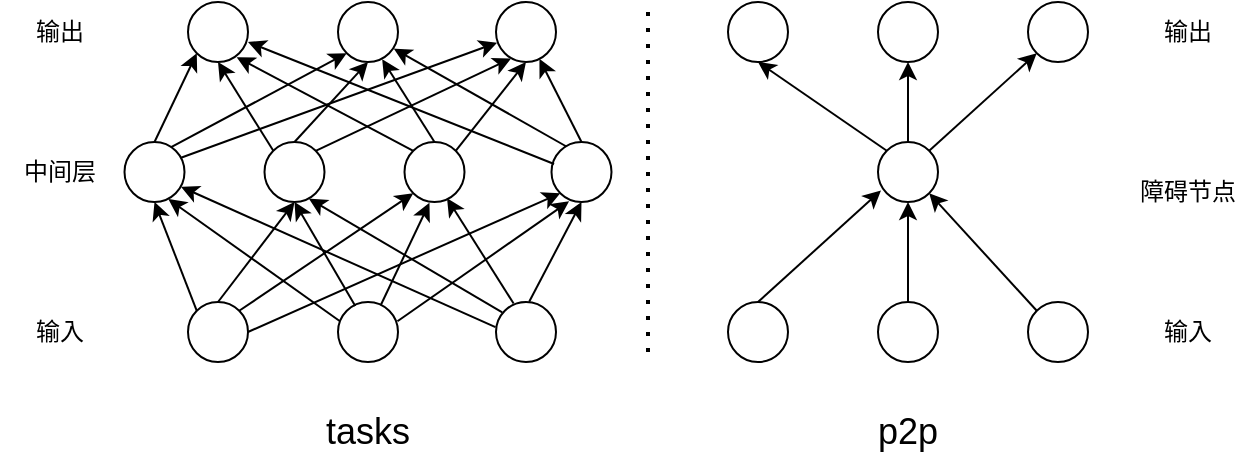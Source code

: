 <mxfile version="22.1.18" type="device">
  <diagram name="第 1 页" id="hv9KroKrv_OEBc8BJMPJ">
    <mxGraphModel dx="341" dy="220" grid="1" gridSize="10" guides="1" tooltips="1" connect="1" arrows="1" fold="1" page="1" pageScale="1" pageWidth="827" pageHeight="1169" math="0" shadow="0">
      <root>
        <mxCell id="0" />
        <mxCell id="1" parent="0" />
        <mxCell id="NPfGwEWd1vN2mzvzB372-1" value="" style="ellipse;whiteSpace=wrap;html=1;aspect=fixed;" vertex="1" parent="1">
          <mxGeometry x="230" y="160" width="30" height="30" as="geometry" />
        </mxCell>
        <mxCell id="NPfGwEWd1vN2mzvzB372-2" value="" style="ellipse;whiteSpace=wrap;html=1;aspect=fixed;" vertex="1" parent="1">
          <mxGeometry x="305" y="160" width="30" height="30" as="geometry" />
        </mxCell>
        <mxCell id="NPfGwEWd1vN2mzvzB372-3" value="" style="ellipse;whiteSpace=wrap;html=1;aspect=fixed;" vertex="1" parent="1">
          <mxGeometry x="384" y="160" width="30" height="30" as="geometry" />
        </mxCell>
        <mxCell id="NPfGwEWd1vN2mzvzB372-4" value="" style="ellipse;whiteSpace=wrap;html=1;aspect=fixed;" vertex="1" parent="1">
          <mxGeometry x="198.25" y="230" width="30" height="30" as="geometry" />
        </mxCell>
        <mxCell id="NPfGwEWd1vN2mzvzB372-5" value="" style="ellipse;whiteSpace=wrap;html=1;aspect=fixed;" vertex="1" parent="1">
          <mxGeometry x="268.25" y="230" width="30" height="30" as="geometry" />
        </mxCell>
        <mxCell id="NPfGwEWd1vN2mzvzB372-6" value="" style="ellipse;whiteSpace=wrap;html=1;aspect=fixed;" vertex="1" parent="1">
          <mxGeometry x="338.25" y="230" width="30" height="30" as="geometry" />
        </mxCell>
        <mxCell id="NPfGwEWd1vN2mzvzB372-7" value="" style="ellipse;whiteSpace=wrap;html=1;aspect=fixed;" vertex="1" parent="1">
          <mxGeometry x="411.75" y="230" width="30" height="30" as="geometry" />
        </mxCell>
        <mxCell id="NPfGwEWd1vN2mzvzB372-8" value="" style="ellipse;whiteSpace=wrap;html=1;aspect=fixed;" vertex="1" parent="1">
          <mxGeometry x="230" y="310" width="30" height="30" as="geometry" />
        </mxCell>
        <mxCell id="NPfGwEWd1vN2mzvzB372-9" value="" style="ellipse;whiteSpace=wrap;html=1;aspect=fixed;" vertex="1" parent="1">
          <mxGeometry x="305" y="310" width="30" height="30" as="geometry" />
        </mxCell>
        <mxCell id="NPfGwEWd1vN2mzvzB372-10" value="" style="ellipse;whiteSpace=wrap;html=1;aspect=fixed;" vertex="1" parent="1">
          <mxGeometry x="384" y="310" width="30" height="30" as="geometry" />
        </mxCell>
        <mxCell id="NPfGwEWd1vN2mzvzB372-11" value="" style="endArrow=classic;html=1;rounded=0;exitX=0;exitY=0;exitDx=0;exitDy=0;entryX=0.5;entryY=1;entryDx=0;entryDy=0;" edge="1" parent="1" source="NPfGwEWd1vN2mzvzB372-8" target="NPfGwEWd1vN2mzvzB372-4">
          <mxGeometry width="50" height="50" relative="1" as="geometry">
            <mxPoint x="110" y="360" as="sourcePoint" />
            <mxPoint x="160" y="310" as="targetPoint" />
          </mxGeometry>
        </mxCell>
        <mxCell id="NPfGwEWd1vN2mzvzB372-12" value="" style="endArrow=classic;html=1;rounded=0;exitX=0.5;exitY=0;exitDx=0;exitDy=0;entryX=0.5;entryY=1;entryDx=0;entryDy=0;" edge="1" parent="1" source="NPfGwEWd1vN2mzvzB372-8" target="NPfGwEWd1vN2mzvzB372-5">
          <mxGeometry width="50" height="50" relative="1" as="geometry">
            <mxPoint x="244" y="324" as="sourcePoint" />
            <mxPoint x="223" y="270" as="targetPoint" />
          </mxGeometry>
        </mxCell>
        <mxCell id="NPfGwEWd1vN2mzvzB372-13" value="" style="endArrow=classic;html=1;rounded=0;exitX=1;exitY=0;exitDx=0;exitDy=0;entryX=0;entryY=1;entryDx=0;entryDy=0;" edge="1" parent="1" source="NPfGwEWd1vN2mzvzB372-8" target="NPfGwEWd1vN2mzvzB372-6">
          <mxGeometry width="50" height="50" relative="1" as="geometry">
            <mxPoint x="255" y="320" as="sourcePoint" />
            <mxPoint x="293" y="270" as="targetPoint" />
          </mxGeometry>
        </mxCell>
        <mxCell id="NPfGwEWd1vN2mzvzB372-14" value="" style="endArrow=classic;html=1;rounded=0;exitX=1;exitY=0.5;exitDx=0;exitDy=0;entryX=0;entryY=1;entryDx=0;entryDy=0;" edge="1" parent="1" source="NPfGwEWd1vN2mzvzB372-8" target="NPfGwEWd1vN2mzvzB372-7">
          <mxGeometry width="50" height="50" relative="1" as="geometry">
            <mxPoint x="266" y="324" as="sourcePoint" />
            <mxPoint x="353" y="266" as="targetPoint" />
          </mxGeometry>
        </mxCell>
        <mxCell id="NPfGwEWd1vN2mzvzB372-15" value="" style="endArrow=classic;html=1;rounded=0;exitX=0.033;exitY=0.321;exitDx=0;exitDy=0;exitPerimeter=0;entryX=0.73;entryY=0.951;entryDx=0;entryDy=0;entryPerimeter=0;" edge="1" parent="1" source="NPfGwEWd1vN2mzvzB372-9" target="NPfGwEWd1vN2mzvzB372-4">
          <mxGeometry width="50" height="50" relative="1" as="geometry">
            <mxPoint x="310" y="320" as="sourcePoint" />
            <mxPoint x="220" y="260" as="targetPoint" />
          </mxGeometry>
        </mxCell>
        <mxCell id="NPfGwEWd1vN2mzvzB372-16" value="" style="endArrow=classic;html=1;rounded=0;entryX=0.5;entryY=1;entryDx=0;entryDy=0;exitX=0.288;exitY=0.067;exitDx=0;exitDy=0;exitPerimeter=0;" edge="1" parent="1" source="NPfGwEWd1vN2mzvzB372-9" target="NPfGwEWd1vN2mzvzB372-5">
          <mxGeometry width="50" height="50" relative="1" as="geometry">
            <mxPoint x="310" y="310" as="sourcePoint" />
            <mxPoint x="234" y="266" as="targetPoint" />
          </mxGeometry>
        </mxCell>
        <mxCell id="NPfGwEWd1vN2mzvzB372-17" value="" style="endArrow=classic;html=1;rounded=0;entryX=0.416;entryY=1.012;entryDx=0;entryDy=0;exitX=0.712;exitY=0.055;exitDx=0;exitDy=0;exitPerimeter=0;entryPerimeter=0;" edge="1" parent="1" source="NPfGwEWd1vN2mzvzB372-9" target="NPfGwEWd1vN2mzvzB372-6">
          <mxGeometry width="50" height="50" relative="1" as="geometry">
            <mxPoint x="322" y="323" as="sourcePoint" />
            <mxPoint x="293" y="270" as="targetPoint" />
          </mxGeometry>
        </mxCell>
        <mxCell id="NPfGwEWd1vN2mzvzB372-18" value="" style="endArrow=classic;html=1;rounded=0;entryX=0.293;entryY=0.988;entryDx=0;entryDy=0;exitX=0.991;exitY=0.321;exitDx=0;exitDy=0;exitPerimeter=0;entryPerimeter=0;" edge="1" parent="1" source="NPfGwEWd1vN2mzvzB372-9" target="NPfGwEWd1vN2mzvzB372-7">
          <mxGeometry width="50" height="50" relative="1" as="geometry">
            <mxPoint x="336" y="322" as="sourcePoint" />
            <mxPoint x="361" y="270" as="targetPoint" />
          </mxGeometry>
        </mxCell>
        <mxCell id="NPfGwEWd1vN2mzvzB372-19" value="" style="endArrow=classic;html=1;rounded=0;entryX=0.5;entryY=1;entryDx=0;entryDy=0;exitX=0.553;exitY=-0.004;exitDx=0;exitDy=0;exitPerimeter=0;" edge="1" parent="1" source="NPfGwEWd1vN2mzvzB372-10" target="NPfGwEWd1vN2mzvzB372-7">
          <mxGeometry width="50" height="50" relative="1" as="geometry">
            <mxPoint x="345" y="330" as="sourcePoint" />
            <mxPoint x="431" y="270" as="targetPoint" />
          </mxGeometry>
        </mxCell>
        <mxCell id="NPfGwEWd1vN2mzvzB372-20" value="" style="endArrow=classic;html=1;rounded=0;entryX=0.709;entryY=0.937;entryDx=0;entryDy=0;exitX=0.293;exitY=0.025;exitDx=0;exitDy=0;exitPerimeter=0;entryPerimeter=0;" edge="1" parent="1" source="NPfGwEWd1vN2mzvzB372-10" target="NPfGwEWd1vN2mzvzB372-6">
          <mxGeometry width="50" height="50" relative="1" as="geometry">
            <mxPoint x="411" y="320" as="sourcePoint" />
            <mxPoint x="437" y="270" as="targetPoint" />
          </mxGeometry>
        </mxCell>
        <mxCell id="NPfGwEWd1vN2mzvzB372-21" value="" style="endArrow=classic;html=1;rounded=0;entryX=0.741;entryY=0.944;entryDx=0;entryDy=0;exitX=0.104;exitY=0.172;exitDx=0;exitDy=0;exitPerimeter=0;entryPerimeter=0;" edge="1" parent="1" source="NPfGwEWd1vN2mzvzB372-10" target="NPfGwEWd1vN2mzvzB372-5">
          <mxGeometry width="50" height="50" relative="1" as="geometry">
            <mxPoint x="403" y="321" as="sourcePoint" />
            <mxPoint x="370" y="268" as="targetPoint" />
          </mxGeometry>
        </mxCell>
        <mxCell id="NPfGwEWd1vN2mzvzB372-22" value="" style="endArrow=classic;html=1;rounded=0;entryX=0.941;entryY=0.747;entryDx=0;entryDy=0;exitX=-0.009;exitY=0.418;exitDx=0;exitDy=0;exitPerimeter=0;entryPerimeter=0;" edge="1" parent="1" source="NPfGwEWd1vN2mzvzB372-10" target="NPfGwEWd1vN2mzvzB372-4">
          <mxGeometry width="50" height="50" relative="1" as="geometry">
            <mxPoint x="397" y="325" as="sourcePoint" />
            <mxPoint x="300" y="268" as="targetPoint" />
          </mxGeometry>
        </mxCell>
        <mxCell id="NPfGwEWd1vN2mzvzB372-23" value="" style="endArrow=classic;html=1;rounded=0;entryX=0;entryY=1;entryDx=0;entryDy=0;exitX=0.5;exitY=0;exitDx=0;exitDy=0;" edge="1" parent="1" source="NPfGwEWd1vN2mzvzB372-4" target="NPfGwEWd1vN2mzvzB372-1">
          <mxGeometry width="50" height="50" relative="1" as="geometry">
            <mxPoint x="180" y="230" as="sourcePoint" />
            <mxPoint x="230" y="180" as="targetPoint" />
          </mxGeometry>
        </mxCell>
        <mxCell id="NPfGwEWd1vN2mzvzB372-24" value="" style="endArrow=classic;html=1;rounded=0;entryX=0;entryY=1;entryDx=0;entryDy=0;exitX=0.77;exitY=0.089;exitDx=0;exitDy=0;exitPerimeter=0;" edge="1" parent="1" source="NPfGwEWd1vN2mzvzB372-4" target="NPfGwEWd1vN2mzvzB372-2">
          <mxGeometry width="50" height="50" relative="1" as="geometry">
            <mxPoint x="220" y="230" as="sourcePoint" />
            <mxPoint x="255" y="200" as="targetPoint" />
          </mxGeometry>
        </mxCell>
        <mxCell id="NPfGwEWd1vN2mzvzB372-25" value="" style="endArrow=classic;html=1;rounded=0;entryX=0.018;entryY=0.678;entryDx=0;entryDy=0;exitX=0.941;exitY=0.262;exitDx=0;exitDy=0;exitPerimeter=0;entryPerimeter=0;" edge="1" parent="1" source="NPfGwEWd1vN2mzvzB372-4" target="NPfGwEWd1vN2mzvzB372-3">
          <mxGeometry width="50" height="50" relative="1" as="geometry">
            <mxPoint x="229" y="240" as="sourcePoint" />
            <mxPoint x="330" y="200" as="targetPoint" />
          </mxGeometry>
        </mxCell>
        <mxCell id="NPfGwEWd1vN2mzvzB372-26" value="" style="endArrow=classic;html=1;rounded=0;entryX=0.5;entryY=1;entryDx=0;entryDy=0;exitX=0;exitY=0;exitDx=0;exitDy=0;" edge="1" parent="1" source="NPfGwEWd1vN2mzvzB372-5" target="NPfGwEWd1vN2mzvzB372-1">
          <mxGeometry width="50" height="50" relative="1" as="geometry">
            <mxPoint x="223" y="240" as="sourcePoint" />
            <mxPoint x="255" y="200" as="targetPoint" />
          </mxGeometry>
        </mxCell>
        <mxCell id="NPfGwEWd1vN2mzvzB372-27" value="" style="endArrow=classic;html=1;rounded=0;entryX=0.5;entryY=1;entryDx=0;entryDy=0;exitX=0.5;exitY=0;exitDx=0;exitDy=0;" edge="1" parent="1" source="NPfGwEWd1vN2mzvzB372-5" target="NPfGwEWd1vN2mzvzB372-2">
          <mxGeometry width="50" height="50" relative="1" as="geometry">
            <mxPoint x="283" y="244" as="sourcePoint" />
            <mxPoint x="260" y="200" as="targetPoint" />
          </mxGeometry>
        </mxCell>
        <mxCell id="NPfGwEWd1vN2mzvzB372-28" value="" style="endArrow=classic;html=1;rounded=0;entryX=0.252;entryY=0.94;entryDx=0;entryDy=0;exitX=1;exitY=0;exitDx=0;exitDy=0;entryPerimeter=0;" edge="1" parent="1" source="NPfGwEWd1vN2mzvzB372-5" target="NPfGwEWd1vN2mzvzB372-3">
          <mxGeometry width="50" height="50" relative="1" as="geometry">
            <mxPoint x="293" y="240" as="sourcePoint" />
            <mxPoint x="330" y="200" as="targetPoint" />
          </mxGeometry>
        </mxCell>
        <mxCell id="NPfGwEWd1vN2mzvzB372-29" value="" style="endArrow=classic;html=1;rounded=0;exitX=0;exitY=0;exitDx=0;exitDy=0;entryX=0.811;entryY=0.919;entryDx=0;entryDy=0;entryPerimeter=0;" edge="1" parent="1" source="NPfGwEWd1vN2mzvzB372-6" target="NPfGwEWd1vN2mzvzB372-1">
          <mxGeometry width="50" height="50" relative="1" as="geometry">
            <mxPoint x="304" y="244" as="sourcePoint" />
            <mxPoint x="260" y="190" as="targetPoint" />
          </mxGeometry>
        </mxCell>
        <mxCell id="NPfGwEWd1vN2mzvzB372-30" value="" style="endArrow=classic;html=1;rounded=0;exitX=0.5;exitY=0;exitDx=0;exitDy=0;entryX=0.736;entryY=0.955;entryDx=0;entryDy=0;entryPerimeter=0;" edge="1" parent="1" source="NPfGwEWd1vN2mzvzB372-6" target="NPfGwEWd1vN2mzvzB372-2">
          <mxGeometry width="50" height="50" relative="1" as="geometry">
            <mxPoint x="353" y="244" as="sourcePoint" />
            <mxPoint x="267" y="195" as="targetPoint" />
          </mxGeometry>
        </mxCell>
        <mxCell id="NPfGwEWd1vN2mzvzB372-31" value="" style="endArrow=classic;html=1;rounded=0;exitX=1;exitY=0;exitDx=0;exitDy=0;entryX=0.5;entryY=1;entryDx=0;entryDy=0;" edge="1" parent="1" source="NPfGwEWd1vN2mzvzB372-6" target="NPfGwEWd1vN2mzvzB372-3">
          <mxGeometry width="50" height="50" relative="1" as="geometry">
            <mxPoint x="363" y="240" as="sourcePoint" />
            <mxPoint x="337" y="199" as="targetPoint" />
          </mxGeometry>
        </mxCell>
        <mxCell id="NPfGwEWd1vN2mzvzB372-32" value="" style="endArrow=classic;html=1;rounded=0;exitX=0.5;exitY=0;exitDx=0;exitDy=0;" edge="1" parent="1" source="NPfGwEWd1vN2mzvzB372-7" target="NPfGwEWd1vN2mzvzB372-3">
          <mxGeometry width="50" height="50" relative="1" as="geometry">
            <mxPoint x="374" y="244" as="sourcePoint" />
            <mxPoint x="409" y="200" as="targetPoint" />
          </mxGeometry>
        </mxCell>
        <mxCell id="NPfGwEWd1vN2mzvzB372-33" value="" style="endArrow=classic;html=1;rounded=0;exitX=0.249;exitY=0.075;exitDx=0;exitDy=0;exitPerimeter=0;entryX=0.928;entryY=0.777;entryDx=0;entryDy=0;entryPerimeter=0;" edge="1" parent="1" source="NPfGwEWd1vN2mzvzB372-7" target="NPfGwEWd1vN2mzvzB372-2">
          <mxGeometry width="50" height="50" relative="1" as="geometry">
            <mxPoint x="437" y="240" as="sourcePoint" />
            <mxPoint x="416" y="198" as="targetPoint" />
          </mxGeometry>
        </mxCell>
        <mxCell id="NPfGwEWd1vN2mzvzB372-34" value="" style="endArrow=classic;html=1;rounded=0;exitX=0.043;exitY=0.366;exitDx=0;exitDy=0;exitPerimeter=0;" edge="1" parent="1" source="NPfGwEWd1vN2mzvzB372-7">
          <mxGeometry width="50" height="50" relative="1" as="geometry">
            <mxPoint x="429" y="242" as="sourcePoint" />
            <mxPoint x="260" y="180" as="targetPoint" />
          </mxGeometry>
        </mxCell>
        <mxCell id="NPfGwEWd1vN2mzvzB372-35" value="输入" style="text;html=1;strokeColor=none;fillColor=none;align=center;verticalAlign=middle;whiteSpace=wrap;rounded=0;" vertex="1" parent="1">
          <mxGeometry x="136" y="310" width="60" height="30" as="geometry" />
        </mxCell>
        <mxCell id="NPfGwEWd1vN2mzvzB372-36" value="中间层" style="text;html=1;strokeColor=none;fillColor=none;align=center;verticalAlign=middle;whiteSpace=wrap;rounded=0;" vertex="1" parent="1">
          <mxGeometry x="136" y="230" width="60" height="30" as="geometry" />
        </mxCell>
        <mxCell id="NPfGwEWd1vN2mzvzB372-37" value="输出" style="text;html=1;strokeColor=none;fillColor=none;align=center;verticalAlign=middle;whiteSpace=wrap;rounded=0;" vertex="1" parent="1">
          <mxGeometry x="136" y="160" width="60" height="30" as="geometry" />
        </mxCell>
        <mxCell id="NPfGwEWd1vN2mzvzB372-40" value="&lt;font style=&quot;font-size: 18px;&quot;&gt;tasks&lt;/font&gt;" style="text;html=1;strokeColor=none;fillColor=none;align=center;verticalAlign=middle;whiteSpace=wrap;rounded=0;" vertex="1" parent="1">
          <mxGeometry x="290" y="360" width="60" height="30" as="geometry" />
        </mxCell>
        <mxCell id="NPfGwEWd1vN2mzvzB372-41" value="" style="ellipse;whiteSpace=wrap;html=1;aspect=fixed;" vertex="1" parent="1">
          <mxGeometry x="500" y="310" width="30" height="30" as="geometry" />
        </mxCell>
        <mxCell id="NPfGwEWd1vN2mzvzB372-42" value="" style="ellipse;whiteSpace=wrap;html=1;aspect=fixed;" vertex="1" parent="1">
          <mxGeometry x="575" y="310" width="30" height="30" as="geometry" />
        </mxCell>
        <mxCell id="NPfGwEWd1vN2mzvzB372-43" value="" style="ellipse;whiteSpace=wrap;html=1;aspect=fixed;" vertex="1" parent="1">
          <mxGeometry x="650" y="310" width="30" height="30" as="geometry" />
        </mxCell>
        <mxCell id="NPfGwEWd1vN2mzvzB372-44" value="" style="endArrow=none;dashed=1;html=1;dashPattern=1 3;strokeWidth=2;rounded=0;" edge="1" parent="1">
          <mxGeometry width="50" height="50" relative="1" as="geometry">
            <mxPoint x="460" y="335" as="sourcePoint" />
            <mxPoint x="460" y="165" as="targetPoint" />
          </mxGeometry>
        </mxCell>
        <mxCell id="NPfGwEWd1vN2mzvzB372-45" value="" style="ellipse;whiteSpace=wrap;html=1;aspect=fixed;" vertex="1" parent="1">
          <mxGeometry x="500" y="160" width="30" height="30" as="geometry" />
        </mxCell>
        <mxCell id="NPfGwEWd1vN2mzvzB372-46" value="" style="ellipse;whiteSpace=wrap;html=1;aspect=fixed;" vertex="1" parent="1">
          <mxGeometry x="575" y="160" width="30" height="30" as="geometry" />
        </mxCell>
        <mxCell id="NPfGwEWd1vN2mzvzB372-47" value="" style="ellipse;whiteSpace=wrap;html=1;aspect=fixed;" vertex="1" parent="1">
          <mxGeometry x="650" y="160" width="30" height="30" as="geometry" />
        </mxCell>
        <mxCell id="NPfGwEWd1vN2mzvzB372-48" value="" style="ellipse;whiteSpace=wrap;html=1;aspect=fixed;" vertex="1" parent="1">
          <mxGeometry x="575" y="230" width="30" height="30" as="geometry" />
        </mxCell>
        <mxCell id="NPfGwEWd1vN2mzvzB372-49" value="" style="endArrow=classic;html=1;rounded=0;entryX=0.05;entryY=0.808;entryDx=0;entryDy=0;entryPerimeter=0;exitX=0.5;exitY=0;exitDx=0;exitDy=0;" edge="1" parent="1" source="NPfGwEWd1vN2mzvzB372-41" target="NPfGwEWd1vN2mzvzB372-48">
          <mxGeometry width="50" height="50" relative="1" as="geometry">
            <mxPoint x="490" y="410" as="sourcePoint" />
            <mxPoint x="540" y="360" as="targetPoint" />
          </mxGeometry>
        </mxCell>
        <mxCell id="NPfGwEWd1vN2mzvzB372-50" value="" style="endArrow=classic;html=1;rounded=0;entryX=0.5;entryY=1;entryDx=0;entryDy=0;exitX=0.5;exitY=0;exitDx=0;exitDy=0;" edge="1" parent="1" source="NPfGwEWd1vN2mzvzB372-42" target="NPfGwEWd1vN2mzvzB372-48">
          <mxGeometry width="50" height="50" relative="1" as="geometry">
            <mxPoint x="525" y="320" as="sourcePoint" />
            <mxPoint x="587" y="274" as="targetPoint" />
          </mxGeometry>
        </mxCell>
        <mxCell id="NPfGwEWd1vN2mzvzB372-51" value="" style="endArrow=classic;html=1;rounded=0;entryX=1;entryY=1;entryDx=0;entryDy=0;exitX=0;exitY=0;exitDx=0;exitDy=0;" edge="1" parent="1" source="NPfGwEWd1vN2mzvzB372-43" target="NPfGwEWd1vN2mzvzB372-48">
          <mxGeometry width="50" height="50" relative="1" as="geometry">
            <mxPoint x="600" y="320" as="sourcePoint" />
            <mxPoint x="600" y="280" as="targetPoint" />
          </mxGeometry>
        </mxCell>
        <mxCell id="NPfGwEWd1vN2mzvzB372-52" value="" style="endArrow=classic;html=1;rounded=0;entryX=0;entryY=1;entryDx=0;entryDy=0;exitX=1;exitY=0;exitDx=0;exitDy=0;" edge="1" parent="1" source="NPfGwEWd1vN2mzvzB372-48" target="NPfGwEWd1vN2mzvzB372-47">
          <mxGeometry width="50" height="50" relative="1" as="geometry">
            <mxPoint x="664" y="324" as="sourcePoint" />
            <mxPoint x="611" y="276" as="targetPoint" />
          </mxGeometry>
        </mxCell>
        <mxCell id="NPfGwEWd1vN2mzvzB372-53" value="" style="endArrow=classic;html=1;rounded=0;entryX=0.5;entryY=1;entryDx=0;entryDy=0;exitX=0.5;exitY=0;exitDx=0;exitDy=0;" edge="1" parent="1" source="NPfGwEWd1vN2mzvzB372-48" target="NPfGwEWd1vN2mzvzB372-46">
          <mxGeometry width="50" height="50" relative="1" as="geometry">
            <mxPoint x="611" y="254" as="sourcePoint" />
            <mxPoint x="664" y="196" as="targetPoint" />
          </mxGeometry>
        </mxCell>
        <mxCell id="NPfGwEWd1vN2mzvzB372-54" value="" style="endArrow=classic;html=1;rounded=0;entryX=0.5;entryY=1;entryDx=0;entryDy=0;exitX=0;exitY=0;exitDx=0;exitDy=0;" edge="1" parent="1" source="NPfGwEWd1vN2mzvzB372-48" target="NPfGwEWd1vN2mzvzB372-45">
          <mxGeometry width="50" height="50" relative="1" as="geometry">
            <mxPoint x="600" y="250" as="sourcePoint" />
            <mxPoint x="600" y="200" as="targetPoint" />
          </mxGeometry>
        </mxCell>
        <mxCell id="NPfGwEWd1vN2mzvzB372-55" value="&lt;span style=&quot;font-size: 18px;&quot;&gt;p2p&lt;/span&gt;" style="text;html=1;strokeColor=none;fillColor=none;align=center;verticalAlign=middle;whiteSpace=wrap;rounded=0;" vertex="1" parent="1">
          <mxGeometry x="560" y="360" width="60" height="30" as="geometry" />
        </mxCell>
        <mxCell id="NPfGwEWd1vN2mzvzB372-56" value="输入" style="text;html=1;strokeColor=none;fillColor=none;align=center;verticalAlign=middle;whiteSpace=wrap;rounded=0;" vertex="1" parent="1">
          <mxGeometry x="700" y="310" width="60" height="30" as="geometry" />
        </mxCell>
        <mxCell id="NPfGwEWd1vN2mzvzB372-57" value="障碍节点" style="text;html=1;strokeColor=none;fillColor=none;align=center;verticalAlign=middle;whiteSpace=wrap;rounded=0;" vertex="1" parent="1">
          <mxGeometry x="700" y="240" width="60" height="30" as="geometry" />
        </mxCell>
        <mxCell id="NPfGwEWd1vN2mzvzB372-58" value="输出" style="text;html=1;strokeColor=none;fillColor=none;align=center;verticalAlign=middle;whiteSpace=wrap;rounded=0;" vertex="1" parent="1">
          <mxGeometry x="700" y="160" width="60" height="30" as="geometry" />
        </mxCell>
      </root>
    </mxGraphModel>
  </diagram>
</mxfile>
